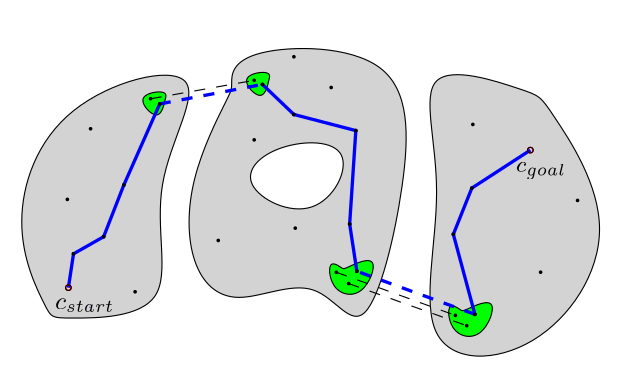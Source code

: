 <?xml version="1.0"?>
<!DOCTYPE ipe SYSTEM "ipe.dtd">
<ipe version="70206" creator="Ipe 7.2.7">
<info created="D:20170721141119" modified="D:20170723153639"/>
<ipestyle name="basic">
<symbol name="arrow/arc(spx)">
<path stroke="sym-stroke" fill="sym-stroke" pen="sym-pen">
0 0 m
-1 0.333 l
-1 -0.333 l
h
</path>
</symbol>
<symbol name="arrow/farc(spx)">
<path stroke="sym-stroke" fill="white" pen="sym-pen">
0 0 m
-1 0.333 l
-1 -0.333 l
h
</path>
</symbol>
<symbol name="arrow/ptarc(spx)">
<path stroke="sym-stroke" fill="sym-stroke" pen="sym-pen">
0 0 m
-1 0.333 l
-0.8 0 l
-1 -0.333 l
h
</path>
</symbol>
<symbol name="arrow/fptarc(spx)">
<path stroke="sym-stroke" fill="white" pen="sym-pen">
0 0 m
-1 0.333 l
-0.8 0 l
-1 -0.333 l
h
</path>
</symbol>
<symbol name="mark/circle(sx)" transformations="translations">
<path fill="sym-stroke">
0.6 0 0 0.6 0 0 e
0.4 0 0 0.4 0 0 e
</path>
</symbol>
<symbol name="mark/disk(sx)" transformations="translations">
<path fill="sym-stroke">
0.6 0 0 0.6 0 0 e
</path>
</symbol>
<symbol name="mark/fdisk(sfx)" transformations="translations">
<group>
<path fill="sym-fill">
0.5 0 0 0.5 0 0 e
</path>
<path fill="sym-stroke" fillrule="eofill">
0.6 0 0 0.6 0 0 e
0.4 0 0 0.4 0 0 e
</path>
</group>
</symbol>
<symbol name="mark/box(sx)" transformations="translations">
<path fill="sym-stroke" fillrule="eofill">
-0.6 -0.6 m
0.6 -0.6 l
0.6 0.6 l
-0.6 0.6 l
h
-0.4 -0.4 m
0.4 -0.4 l
0.4 0.4 l
-0.4 0.4 l
h
</path>
</symbol>
<symbol name="mark/square(sx)" transformations="translations">
<path fill="sym-stroke">
-0.6 -0.6 m
0.6 -0.6 l
0.6 0.6 l
-0.6 0.6 l
h
</path>
</symbol>
<symbol name="mark/fsquare(sfx)" transformations="translations">
<group>
<path fill="sym-fill">
-0.5 -0.5 m
0.5 -0.5 l
0.5 0.5 l
-0.5 0.5 l
h
</path>
<path fill="sym-stroke" fillrule="eofill">
-0.6 -0.6 m
0.6 -0.6 l
0.6 0.6 l
-0.6 0.6 l
h
-0.4 -0.4 m
0.4 -0.4 l
0.4 0.4 l
-0.4 0.4 l
h
</path>
</group>
</symbol>
<symbol name="mark/cross(sx)" transformations="translations">
<group>
<path fill="sym-stroke">
-0.43 -0.57 m
0.57 0.43 l
0.43 0.57 l
-0.57 -0.43 l
h
</path>
<path fill="sym-stroke">
-0.43 0.57 m
0.57 -0.43 l
0.43 -0.57 l
-0.57 0.43 l
h
</path>
</group>
</symbol>
<symbol name="arrow/fnormal(spx)">
<path stroke="sym-stroke" fill="white" pen="sym-pen">
0 0 m
-1 0.333 l
-1 -0.333 l
h
</path>
</symbol>
<symbol name="arrow/pointed(spx)">
<path stroke="sym-stroke" fill="sym-stroke" pen="sym-pen">
0 0 m
-1 0.333 l
-0.8 0 l
-1 -0.333 l
h
</path>
</symbol>
<symbol name="arrow/fpointed(spx)">
<path stroke="sym-stroke" fill="white" pen="sym-pen">
0 0 m
-1 0.333 l
-0.8 0 l
-1 -0.333 l
h
</path>
</symbol>
<symbol name="arrow/linear(spx)">
<path stroke="sym-stroke" pen="sym-pen">
-1 0.333 m
0 0 l
-1 -0.333 l
</path>
</symbol>
<symbol name="arrow/fdouble(spx)">
<path stroke="sym-stroke" fill="white" pen="sym-pen">
0 0 m
-1 0.333 l
-1 -0.333 l
h
-1 0 m
-2 0.333 l
-2 -0.333 l
h
</path>
</symbol>
<symbol name="arrow/double(spx)">
<path stroke="sym-stroke" fill="sym-stroke" pen="sym-pen">
0 0 m
-1 0.333 l
-1 -0.333 l
h
-1 0 m
-2 0.333 l
-2 -0.333 l
h
</path>
</symbol>
<pen name="heavier" value="0.8"/>
<pen name="fat" value="1.2"/>
<pen name="ultrafat" value="2"/>
<symbolsize name="large" value="5"/>
<symbolsize name="small" value="2"/>
<symbolsize name="tiny" value="1.1"/>
<arrowsize name="large" value="10"/>
<arrowsize name="small" value="5"/>
<arrowsize name="tiny" value="3"/>
<color name="red" value="1 0 0"/>
<color name="green" value="0 1 0"/>
<color name="blue" value="0 0 1"/>
<color name="yellow" value="1 1 0"/>
<color name="orange" value="1 0.647 0"/>
<color name="gold" value="1 0.843 0"/>
<color name="purple" value="0.627 0.125 0.941"/>
<color name="gray" value="0.745"/>
<color name="brown" value="0.647 0.165 0.165"/>
<color name="navy" value="0 0 0.502"/>
<color name="pink" value="1 0.753 0.796"/>
<color name="seagreen" value="0.18 0.545 0.341"/>
<color name="turquoise" value="0.251 0.878 0.816"/>
<color name="violet" value="0.933 0.51 0.933"/>
<color name="darkblue" value="0 0 0.545"/>
<color name="darkcyan" value="0 0.545 0.545"/>
<color name="darkgray" value="0.663"/>
<color name="darkgreen" value="0 0.392 0"/>
<color name="darkmagenta" value="0.545 0 0.545"/>
<color name="darkorange" value="1 0.549 0"/>
<color name="darkred" value="0.545 0 0"/>
<color name="lightblue" value="0.678 0.847 0.902"/>
<color name="lightcyan" value="0.878 1 1"/>
<color name="lightgray" value="0.827"/>
<color name="lightgreen" value="0.565 0.933 0.565"/>
<color name="lightyellow" value="1 1 0.878"/>
<dashstyle name="dashed" value="[4] 0"/>
<dashstyle name="dotted" value="[1 3] 0"/>
<dashstyle name="dash dotted" value="[4 2 1 2] 0"/>
<dashstyle name="dash dot dotted" value="[4 2 1 2 1 2] 0"/>
<textsize name="large" value="\large"/>
<textsize name="Large" value="\Large"/>
<textsize name="LARGE" value="\LARGE"/>
<textsize name="huge" value="\huge"/>
<textsize name="Huge" value="\Huge"/>
<textsize name="small" value="\small"/>
<textsize name="footnote" value="\footnotesize"/>
<textsize name="tiny" value="\tiny"/>
<textstyle name="center" begin="\begin{center}" end="\end{center}"/>
<textstyle name="itemize" begin="\begin{itemize}" end="\end{itemize}"/>
<textstyle name="item" begin="\begin{itemize}\item{}" end="\end{itemize}"/>
<gridsize name="4 pts" value="4"/>
<gridsize name="8 pts (~3 mm)" value="8"/>
<gridsize name="16 pts (~6 mm)" value="16"/>
<gridsize name="32 pts (~12 mm)" value="32"/>
<gridsize name="10 pts (~3.5 mm)" value="10"/>
<gridsize name="20 pts (~7 mm)" value="20"/>
<gridsize name="14 pts (~5 mm)" value="14"/>
<gridsize name="28 pts (~10 mm)" value="28"/>
<gridsize name="56 pts (~20 mm)" value="56"/>
<anglesize name="90 deg" value="90"/>
<anglesize name="60 deg" value="60"/>
<anglesize name="45 deg" value="45"/>
<anglesize name="30 deg" value="30"/>
<anglesize name="22.5 deg" value="22.5"/>
<opacity name="10%" value="0.1"/>
<opacity name="30%" value="0.3"/>
<opacity name="50%" value="0.5"/>
<opacity name="75%" value="0.75"/>
<tiling name="falling" angle="-60" step="4" width="1"/>
<tiling name="rising" angle="30" step="4" width="1"/>
</ipestyle>
<page>
<layer name="alpha"/>
<view layers="alpha" active="alpha"/>
<path layer="alpha" stroke="black" fill="lightgray">
128 672
112 720
144 768
80 752
64 704
80 672
80 672 u
</path>
<path matrix="1 0 0 1 0.902312 2.10539" stroke="black" fill="lightgray">
144 752
128 720
128 688
144 672
176 688
192 656
208 720
208 768
144 768
144 752 u
</path>
<path stroke="black" fill="lightgray">
208 768
224 720
208 656
256 656
288 704
256 752
256 752 u
</path>
<path matrix="1 0 0 1 0.369565 0" stroke="black" fill="white">
160 736
144 720
176 704
192 736 u
</path>
<path stroke="black" fill="green" fillrule="eofill">
121.227 754.262
109.4 752.044
119.009 741.696
121.227 752.044
121.227 751.305 u
</path>
<path matrix="1 0 0 1 37.3258 7.02128" stroke="black" fill="green">
121.227 754.262
109.4 752.044
119.009 741.696
121.227 752.044
121.227 751.305 u
</path>
<path stroke="black" fill="green">
179.248 693.653
180.727 681.088
192.553 678.87
198.835 695.87
185.161 689.588
185.161 689.588 u
</path>
<path matrix="1 0 0 1 42.8698 -15.1523" stroke="black" fill="green">
179.248 693.653
180.727 681.088
192.553 678.87
198.835 695.87
185.161 689.588
185.161 689.588 u
</path>
<path stroke="black">
188.118 687.37 m
188.118 687.37 l
</path>
<use name="mark/disk(sx)" pos="115.683 750.936" size="tiny" stroke="black"/>
<use name="mark/disk(sx)" pos="119.009 749.088" size="tiny" stroke="black"/>
<use matrix="1 0 0 1 0.73913 -0.73913" name="mark/disk(sx)" pos="152.27 758.327" size="tiny" stroke="black"/>
<use matrix="1 0 0 1 0.73913 -0.369565" name="mark/disk(sx)" pos="155.227 756.479" size="tiny" stroke="black"/>
<path stroke="black" dash="dashed">
115.683 750.936 m
153.009 757.588 l
153.009 757.588 l
</path>
<path stroke="blue" dash="dashed" pen="fat">
119.009 749.088 m
155.966 756.11 l
155.966 756.11 l
</path>
<use name="mark/disk(sx)" pos="182.574 688.479" size="tiny" stroke="black"/>
<use name="mark/disk(sx)" pos="225.444 672.957" size="tiny" stroke="black"/>
<use name="mark/disk(sx)" pos="189.966 688.849" size="tiny" stroke="black"/>
<use name="mark/disk(sx)" pos="232.466 673.327" size="tiny" stroke="black"/>
<use name="mark/disk(sx)" pos="187.009 684.414" size="tiny" stroke="black"/>
<use matrix="1 0 0 1 0 -0.369565" name="mark/disk(sx)" pos="229.509 669.631" size="tiny" stroke="black"/>
<path stroke="black" dash="dashed">
187.009 684.414 m
229.509 669.262 l
</path>
<path stroke="blue" dash="dashed" pen="fat">
232.466 673.327 m
189.966 688.849 l
</path>
<path stroke="black" dash="dashed">
182.574 688.479 m
225.444 672.957 l
</path>
<use matrix="1 0 0 1 6.8872 9.15978" name="mark/disk(sx)" pos="87.2266 730.979" size="tiny" stroke="black"/>
<use name="mark/disk(sx)" pos="106.074 719.892" size="tiny" stroke="black"/>
<use name="mark/disk(sx)" pos="87.9657 695.131" size="tiny" stroke="black"/>
<use name="mark/disk(sx)" pos="110.14 681.457" size="tiny" stroke="black"/>
<use name="mark/disk(sx)" pos="85.7483 714.718" size="tiny" stroke="black"/>
<use matrix="1 0 0 1 -5.41387 -7.51926" name="mark/disk(sx)" pos="104.227 708.805" size="tiny" stroke="black"/>
<use name="mark/disk(sx)" pos="180.727 755.001" size="tiny" stroke="black"/>
<use name="mark/disk(sx)" pos="189.596 739.479" size="tiny" stroke="black"/>
<use name="mark/disk(sx)" pos="153.009 736.153" size="tiny" stroke="black"/>
<use name="mark/disk(sx)" pos="140.074 699.936" size="tiny" stroke="black"/>
<use name="mark/disk(sx)" pos="167.792 704.37" size="tiny" stroke="black"/>
<use name="mark/disk(sx)" pos="187.379 705.849" size="tiny" stroke="black"/>
<use name="mark/disk(sx)" pos="231.727 741.696" size="tiny" stroke="black"/>
<use name="mark/disk(sx)" pos="231.357 718.783" size="tiny" stroke="black"/>
<use name="mark/disk(sx)" pos="224.705 702.153" size="tiny" stroke="black"/>
<use matrix="1 0 0 1 0 0.389296" name="mark/disk(sx)" pos="256.118 688.11" size="tiny" stroke="black"/>
<use name="mark/disk(sx)" pos="269.422 714.349" size="tiny" stroke="black"/>
<use name="mark/circle(sx)" pos="252.422 732.457" size="small" stroke="red"/>
<use name="mark/circle(sx)" pos="86.1179 682.936" size="small" stroke="red"/>
<text matrix="1 0 0 1 -4.80435 -7.76087" transformations="translations" pos="86.1179 682.936" stroke="black" type="label" width="21.376" height="3.867" depth="0.99" valign="baseline" size="small" style="math">c_{start}</text>
<text matrix="1 0 0 1 -1.47826 -3.32609" transformations="translations" pos="248.726 728.023" stroke="black" type="label" width="18.109" height="3.43" depth="2.57" valign="baseline" size="footnote" style="math">c_{goal}</text>
<path stroke="blue" dash="dashed" cap="1">
93.8787 675.914 m
93.8787 675.914 l
</path>
<use name="mark/disk(sx)" pos="167.303 766.061" size="tiny" stroke="black"/>
<use name="mark/disk(sx)" pos="167.303 745.281" size="tiny" stroke="blue"/>
<path stroke="blue" pen="fat">
86.1179 682.936 m
87.9657 695.131 l
98.8131 701.286 l
106.074 719.892 l
119.009 749.088 l
</path>
<path stroke="blue" pen="fat">
155.966 756.11 m
167.303 745.281 l
</path>
<path stroke="blue" pen="fat">
167.303 745.281 m
189.596 739.479 l
187.379 705.849 l
189.966 688.849 l
189.966 688.849 l
</path>
<path stroke="blue" pen="fat">
232.466 673.327 m
224.705 702.153 l
231.357 718.783 l
252.422 732.457 l
</path>
<use name="mark/disk(sx)" pos="87.9657 695.131" size="tiny" stroke="black"/>
<use name="mark/disk(sx)" pos="98.8131 701.286" size="tiny" stroke="black"/>
<use name="mark/disk(sx)" pos="119.009 749.088" size="tiny" stroke="black"/>
<use name="mark/disk(sx)" pos="155.966 756.11" size="tiny" stroke="black"/>
<use name="mark/disk(sx)" pos="167.303 745.281" size="tiny" stroke="black"/>
<use name="mark/disk(sx)" pos="189.596 739.479" size="tiny" stroke="black"/>
<use name="mark/disk(sx)" pos="189.966 688.849" size="tiny" stroke="black"/>
<use name="mark/disk(sx)" pos="187.379 705.849" size="tiny" stroke="black"/>
<use name="mark/disk(sx)" pos="232.466 673.327" size="tiny" stroke="black"/>
<use name="mark/disk(sx)" pos="224.705 702.153" size="tiny" stroke="black"/>
<use name="mark/disk(sx)" pos="231.357 718.783" size="tiny" stroke="black"/>
<use name="mark/circle(sx)" pos="252.422 732.457" size="small" stroke="red"/>
<use name="mark/circle(sx)" pos="86.1179 682.936" size="small" stroke="red"/>
<use name="mark/disk(sx)" pos="106.074 719.892" size="tiny" stroke="black"/>
<use name="mark/disk(sx)" pos="160 656" size="tiny" stroke="white"/>
<use name="mark/disk(sx)" pos="160.632 776.014" size="tiny" stroke="white"/>
<use name="mark/disk(sx)" pos="64 704" size="normal" stroke="white"/>
<use name="mark/disk(sx)" pos="288 704" size="normal" stroke="white"/>
<use name="mark/disk(sx)" pos="192 656" size="normal" stroke="white"/>
<use name="mark/disk(sx)" pos="191.859 776.58" size="normal" stroke="white"/>
<use name="mark/disk(sx)" pos="64 784" size="normal" stroke="white"/>
<use name="mark/disk(sx)" pos="288 704" size="normal" stroke="white"/>
<use name="mark/disk(sx)" pos="192 656" size="normal" stroke="white"/>
<use name="mark/disk(sx)" pos="64 704" size="normal" stroke="white"/>
<use name="mark/circle(sx)" pos="86.1179 682.936" size="small" stroke="black"/>
<use name="mark/circle(sx)" pos="252.422 732.457" size="small" stroke="black"/>
</page>
</ipe>
